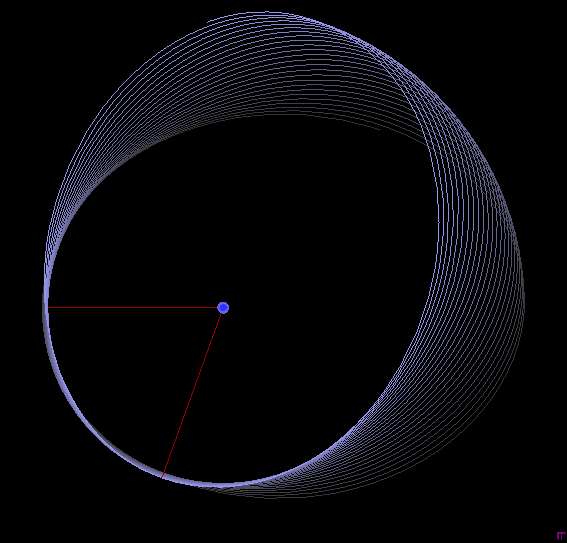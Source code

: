 settings.tex="pdflatex";
if(settings.render < 0) settings.render=4;
settings.toolbar=false;
viewportmargin=(2,2);

real a=40, b=32, d=7, d1=11;
real e=66;
//pair c=(-sqrt(a*a-b*b),0);
pair c=(-10,0);
real dp=1/118;
real rev=24;
real re=.8;

path sig=(0,0)--(0,1)--(1,1)--(.5,1)--(.5,0);
path earth = circle(c,re);

size(10cm,15cm);

fill((-a-d,-b-d)--(-a-d,a+d1)--(a+d,a+d1)--(a+d,-b-d)--cycle,black);

//DefaultHead=HookHead;
DefaultHead=SimpleHead;

draw(c--(-a,0),rgb(.6,0,0)+.3);

guide gd;
pair[] pd;
int nn=10;
int n=ceil(nn*rev);
real ee=e,de=360*rev/n;
int n0=0;

for (int i=0;i<n;++i) {
	pd.push(c+rotate(dp*ee)*shift(-c)*(a*Cos(ee),b*Sin(ee)));
	ee+=de;
}
for (int i=0;i<n;++i) gd = gd..pd[i];

real r0=.2, g0=.2, b0=.2;
real r1=.6, g1=.6, b1=.95;
real dr=(r1-r0)/n, dg=(g1-g0)/n, db=(b1-b0)/n;

for (int i=0;i<n;++i) draw(subpath(gd,i,i+1),rgb(r0+dr*i,g0+dg*i,b0+db*i)+.3);

draw(c--(c+rotate((rev-1)*360*dp)*shift(-c)*(-a,0)),rgb(.6,0,0)+.3);

filldraw(earth,rgb(.2,.2,1),rgb(.4,.4,.9));

draw(shift(a+d-1.4,-b-d+.7)*sig,rgb(.5,0,.5));
